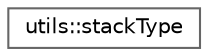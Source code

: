 digraph "Graphical Class Hierarchy"
{
 // LATEX_PDF_SIZE
  bgcolor="transparent";
  edge [fontname=Helvetica,fontsize=10,labelfontname=Helvetica,labelfontsize=10];
  node [fontname=Helvetica,fontsize=10,shape=box,height=0.2,width=0.4];
  rankdir="LR";
  Node0 [id="Node000000",label="utils::stackType",height=0.2,width=0.4,color="grey40", fillcolor="white", style="filled",URL="$classutils_1_1stack_type.html",tooltip=" "];
}
